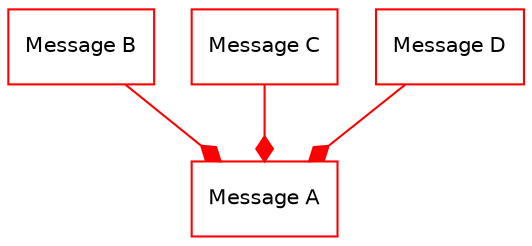 digraph OneReplacesMany
{
      node [shape=record, fontname=Helvetica, fontsize=10];
      a [ label="Message A", color="red"];
      b [ label="Message B", color="red"];
      c [ label="Message C", color="red"];
      d [ label="Message D", color="red"];
      b -> a [ arrowhead="diamond", color="red"];
      c -> a [ arrowhead="diamond", color="red"];
      d -> a [ arrowhead="diamond", color="red"];
}
